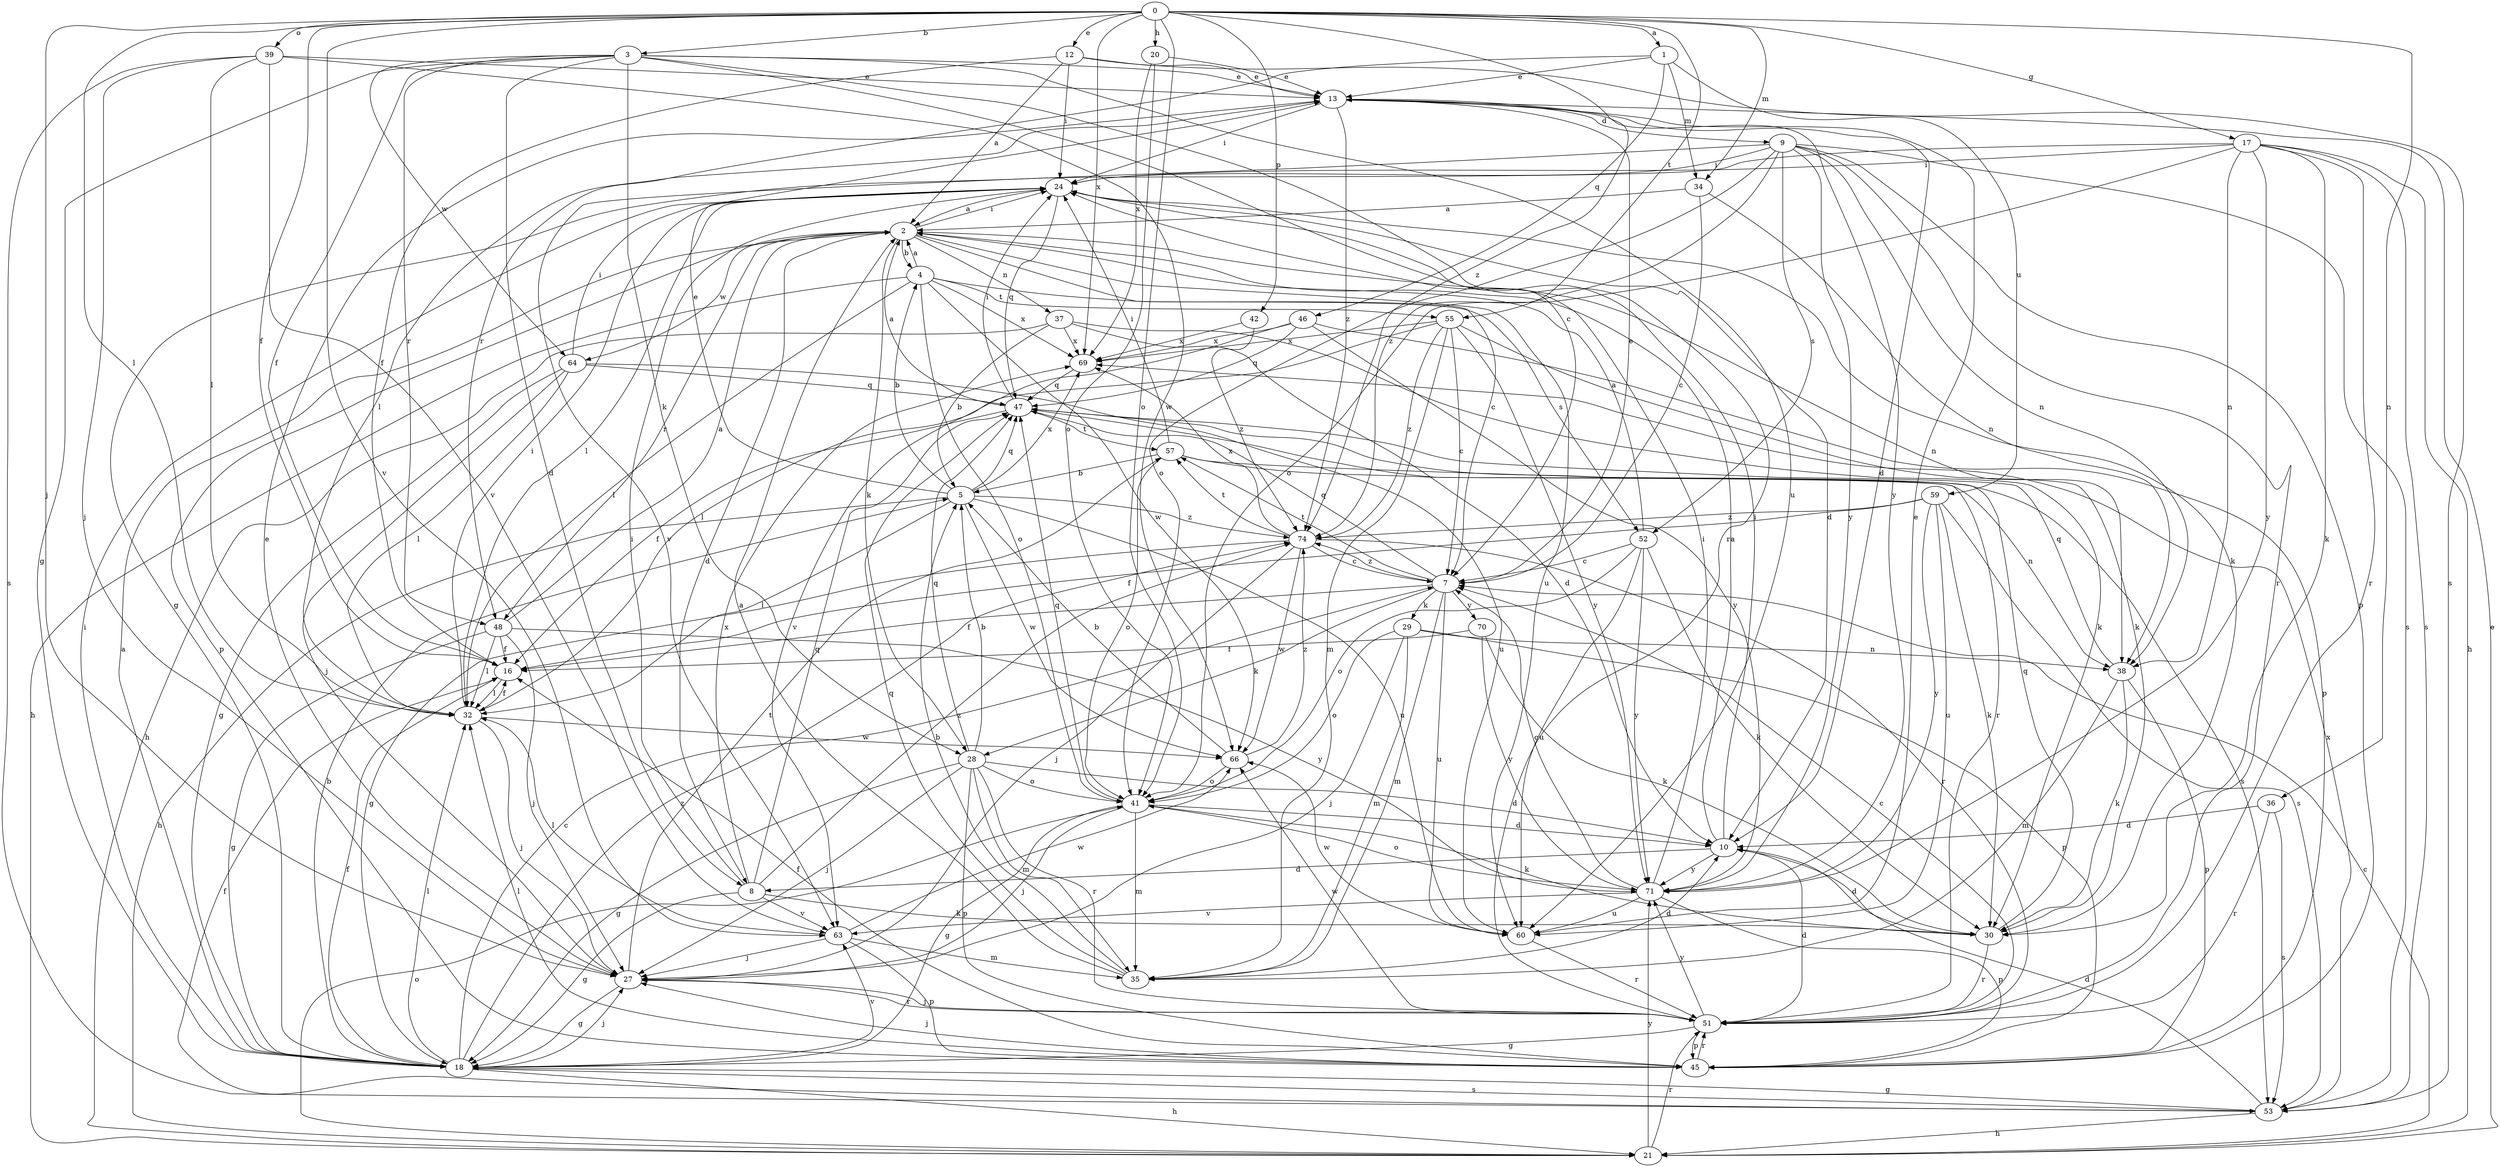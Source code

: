 strict digraph  {
0;
1;
2;
3;
4;
5;
7;
8;
9;
10;
12;
13;
16;
17;
18;
20;
21;
24;
27;
28;
29;
30;
32;
34;
35;
36;
37;
38;
39;
41;
42;
45;
46;
47;
48;
51;
52;
53;
55;
57;
59;
60;
63;
64;
66;
69;
70;
71;
74;
0 -> 1  [label=a];
0 -> 3  [label=b];
0 -> 12  [label=e];
0 -> 16  [label=f];
0 -> 17  [label=g];
0 -> 20  [label=h];
0 -> 27  [label=j];
0 -> 32  [label=l];
0 -> 34  [label=m];
0 -> 36  [label=n];
0 -> 39  [label=o];
0 -> 41  [label=o];
0 -> 42  [label=p];
0 -> 55  [label=t];
0 -> 63  [label=v];
0 -> 69  [label=x];
0 -> 74  [label=z];
1 -> 13  [label=e];
1 -> 34  [label=m];
1 -> 46  [label=q];
1 -> 48  [label=r];
1 -> 59  [label=u];
2 -> 4  [label=b];
2 -> 7  [label=c];
2 -> 8  [label=d];
2 -> 24  [label=i];
2 -> 28  [label=k];
2 -> 37  [label=n];
2 -> 38  [label=n];
2 -> 45  [label=p];
2 -> 48  [label=r];
2 -> 60  [label=u];
2 -> 64  [label=w];
3 -> 7  [label=c];
3 -> 8  [label=d];
3 -> 13  [label=e];
3 -> 16  [label=f];
3 -> 18  [label=g];
3 -> 28  [label=k];
3 -> 48  [label=r];
3 -> 51  [label=r];
3 -> 60  [label=u];
3 -> 64  [label=w];
4 -> 2  [label=a];
4 -> 21  [label=h];
4 -> 32  [label=l];
4 -> 41  [label=o];
4 -> 52  [label=s];
4 -> 55  [label=t];
4 -> 66  [label=w];
4 -> 69  [label=x];
5 -> 4  [label=b];
5 -> 13  [label=e];
5 -> 21  [label=h];
5 -> 32  [label=l];
5 -> 47  [label=q];
5 -> 60  [label=u];
5 -> 66  [label=w];
5 -> 69  [label=x];
5 -> 74  [label=z];
7 -> 13  [label=e];
7 -> 16  [label=f];
7 -> 28  [label=k];
7 -> 29  [label=k];
7 -> 35  [label=m];
7 -> 47  [label=q];
7 -> 57  [label=t];
7 -> 60  [label=u];
7 -> 70  [label=y];
7 -> 74  [label=z];
8 -> 18  [label=g];
8 -> 24  [label=i];
8 -> 30  [label=k];
8 -> 47  [label=q];
8 -> 63  [label=v];
8 -> 69  [label=x];
8 -> 74  [label=z];
9 -> 24  [label=i];
9 -> 38  [label=n];
9 -> 41  [label=o];
9 -> 45  [label=p];
9 -> 51  [label=r];
9 -> 52  [label=s];
9 -> 53  [label=s];
9 -> 63  [label=v];
9 -> 71  [label=y];
9 -> 74  [label=z];
10 -> 2  [label=a];
10 -> 8  [label=d];
10 -> 24  [label=i];
10 -> 71  [label=y];
12 -> 2  [label=a];
12 -> 13  [label=e];
12 -> 16  [label=f];
12 -> 24  [label=i];
12 -> 53  [label=s];
13 -> 9  [label=d];
13 -> 10  [label=d];
13 -> 24  [label=i];
13 -> 32  [label=l];
13 -> 71  [label=y];
13 -> 74  [label=z];
16 -> 32  [label=l];
17 -> 18  [label=g];
17 -> 21  [label=h];
17 -> 24  [label=i];
17 -> 30  [label=k];
17 -> 38  [label=n];
17 -> 41  [label=o];
17 -> 51  [label=r];
17 -> 53  [label=s];
17 -> 71  [label=y];
18 -> 2  [label=a];
18 -> 5  [label=b];
18 -> 7  [label=c];
18 -> 16  [label=f];
18 -> 21  [label=h];
18 -> 24  [label=i];
18 -> 27  [label=j];
18 -> 32  [label=l];
18 -> 53  [label=s];
18 -> 63  [label=v];
18 -> 74  [label=z];
20 -> 13  [label=e];
20 -> 41  [label=o];
20 -> 69  [label=x];
21 -> 7  [label=c];
21 -> 13  [label=e];
21 -> 41  [label=o];
21 -> 51  [label=r];
21 -> 71  [label=y];
24 -> 2  [label=a];
24 -> 10  [label=d];
24 -> 30  [label=k];
24 -> 32  [label=l];
24 -> 47  [label=q];
27 -> 13  [label=e];
27 -> 18  [label=g];
27 -> 51  [label=r];
27 -> 57  [label=t];
28 -> 5  [label=b];
28 -> 10  [label=d];
28 -> 18  [label=g];
28 -> 27  [label=j];
28 -> 35  [label=m];
28 -> 41  [label=o];
28 -> 45  [label=p];
28 -> 47  [label=q];
28 -> 51  [label=r];
29 -> 27  [label=j];
29 -> 35  [label=m];
29 -> 38  [label=n];
29 -> 41  [label=o];
29 -> 45  [label=p];
30 -> 10  [label=d];
30 -> 47  [label=q];
30 -> 51  [label=r];
32 -> 16  [label=f];
32 -> 24  [label=i];
32 -> 27  [label=j];
32 -> 66  [label=w];
34 -> 2  [label=a];
34 -> 7  [label=c];
34 -> 38  [label=n];
35 -> 2  [label=a];
35 -> 5  [label=b];
35 -> 10  [label=d];
35 -> 47  [label=q];
36 -> 10  [label=d];
36 -> 51  [label=r];
36 -> 53  [label=s];
37 -> 5  [label=b];
37 -> 10  [label=d];
37 -> 21  [label=h];
37 -> 30  [label=k];
37 -> 69  [label=x];
38 -> 30  [label=k];
38 -> 35  [label=m];
38 -> 45  [label=p];
38 -> 47  [label=q];
39 -> 13  [label=e];
39 -> 27  [label=j];
39 -> 32  [label=l];
39 -> 53  [label=s];
39 -> 63  [label=v];
39 -> 66  [label=w];
41 -> 10  [label=d];
41 -> 18  [label=g];
41 -> 27  [label=j];
41 -> 30  [label=k];
41 -> 35  [label=m];
41 -> 47  [label=q];
42 -> 69  [label=x];
42 -> 74  [label=z];
45 -> 16  [label=f];
45 -> 27  [label=j];
45 -> 32  [label=l];
45 -> 51  [label=r];
46 -> 45  [label=p];
46 -> 47  [label=q];
46 -> 63  [label=v];
46 -> 69  [label=x];
46 -> 71  [label=y];
47 -> 2  [label=a];
47 -> 16  [label=f];
47 -> 24  [label=i];
47 -> 51  [label=r];
47 -> 57  [label=t];
48 -> 2  [label=a];
48 -> 16  [label=f];
48 -> 18  [label=g];
48 -> 27  [label=j];
48 -> 32  [label=l];
48 -> 71  [label=y];
51 -> 7  [label=c];
51 -> 10  [label=d];
51 -> 18  [label=g];
51 -> 27  [label=j];
51 -> 45  [label=p];
51 -> 66  [label=w];
51 -> 71  [label=y];
52 -> 2  [label=a];
52 -> 7  [label=c];
52 -> 30  [label=k];
52 -> 41  [label=o];
52 -> 60  [label=u];
52 -> 71  [label=y];
53 -> 10  [label=d];
53 -> 16  [label=f];
53 -> 18  [label=g];
53 -> 21  [label=h];
53 -> 69  [label=x];
55 -> 7  [label=c];
55 -> 30  [label=k];
55 -> 32  [label=l];
55 -> 35  [label=m];
55 -> 69  [label=x];
55 -> 71  [label=y];
55 -> 74  [label=z];
57 -> 5  [label=b];
57 -> 24  [label=i];
57 -> 38  [label=n];
57 -> 41  [label=o];
57 -> 53  [label=s];
59 -> 16  [label=f];
59 -> 30  [label=k];
59 -> 53  [label=s];
59 -> 60  [label=u];
59 -> 71  [label=y];
59 -> 74  [label=z];
60 -> 13  [label=e];
60 -> 51  [label=r];
60 -> 66  [label=w];
63 -> 27  [label=j];
63 -> 32  [label=l];
63 -> 35  [label=m];
63 -> 45  [label=p];
63 -> 66  [label=w];
64 -> 18  [label=g];
64 -> 24  [label=i];
64 -> 27  [label=j];
64 -> 32  [label=l];
64 -> 47  [label=q];
64 -> 60  [label=u];
66 -> 5  [label=b];
66 -> 41  [label=o];
66 -> 74  [label=z];
69 -> 47  [label=q];
70 -> 16  [label=f];
70 -> 30  [label=k];
70 -> 71  [label=y];
71 -> 7  [label=c];
71 -> 24  [label=i];
71 -> 41  [label=o];
71 -> 45  [label=p];
71 -> 60  [label=u];
71 -> 63  [label=v];
74 -> 7  [label=c];
74 -> 18  [label=g];
74 -> 27  [label=j];
74 -> 51  [label=r];
74 -> 57  [label=t];
74 -> 66  [label=w];
74 -> 69  [label=x];
}
